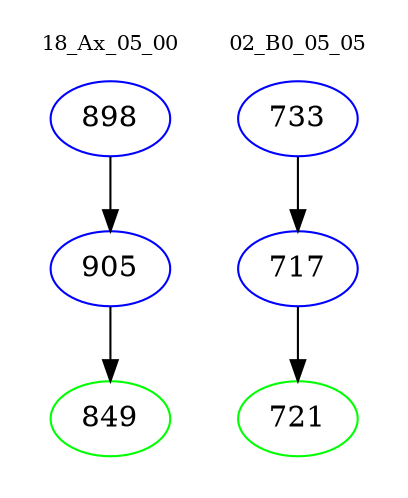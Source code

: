 digraph{
subgraph cluster_0 {
color = white
label = "18_Ax_05_00";
fontsize=10;
T0_898 [label="898", color="blue"]
T0_898 -> T0_905 [color="black"]
T0_905 [label="905", color="blue"]
T0_905 -> T0_849 [color="black"]
T0_849 [label="849", color="green"]
}
subgraph cluster_1 {
color = white
label = "02_B0_05_05";
fontsize=10;
T1_733 [label="733", color="blue"]
T1_733 -> T1_717 [color="black"]
T1_717 [label="717", color="blue"]
T1_717 -> T1_721 [color="black"]
T1_721 [label="721", color="green"]
}
}
